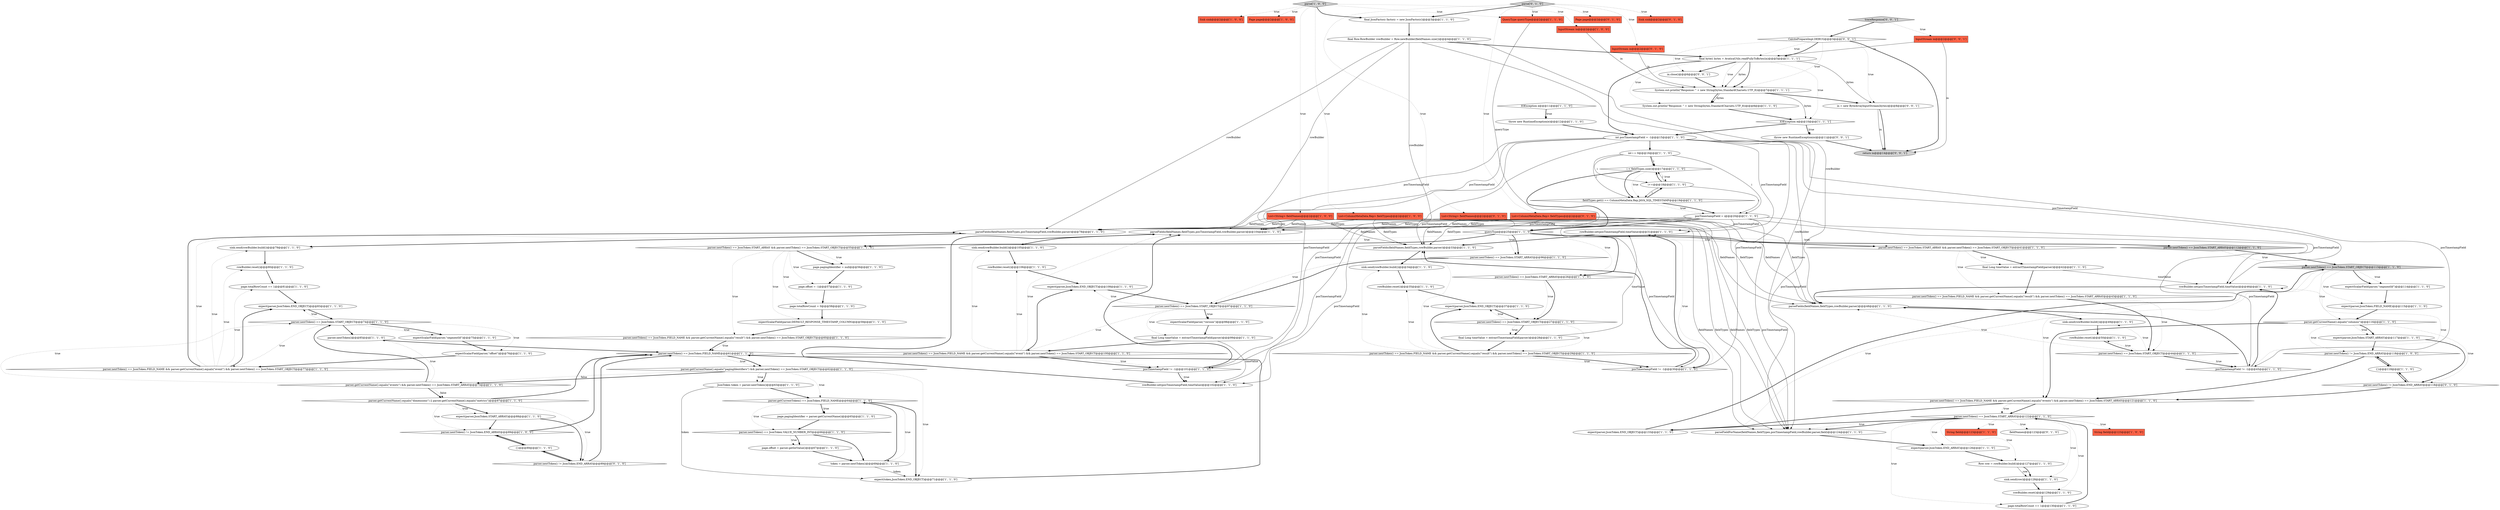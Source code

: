 digraph {
112 [style = filled, label = "CalcitePrepareImpl.DEBUG@@@3@@@['0', '0', '1']", fillcolor = white, shape = diamond image = "AAA0AAABBB3BBB"];
80 [style = filled, label = "Sink sink@@@2@@@['1', '0', '0']", fillcolor = tomato, shape = box image = "AAA0AAABBB1BBB"];
89 [style = filled, label = "final Row.RowBuilder rowBuilder = Row.newBuilder(fieldNames.size())@@@4@@@['1', '1', '0']", fillcolor = white, shape = ellipse image = "AAA0AAABBB1BBB"];
15 [style = filled, label = "rowBuilder.reset()@@@106@@@['1', '1', '0']", fillcolor = white, shape = ellipse image = "AAA0AAABBB1BBB"];
44 [style = filled, label = "page.offset = parser.getIntValue()@@@67@@@['1', '1', '0']", fillcolor = white, shape = ellipse image = "AAA0AAABBB1BBB"];
21 [style = filled, label = "parser.getCurrentToken() == JsonToken.FIELD_NAME@@@64@@@['1', '1', '0']", fillcolor = white, shape = diamond image = "AAA0AAABBB1BBB"];
51 [style = filled, label = "page.totalRowCount += 1@@@81@@@['1', '1', '0']", fillcolor = white, shape = ellipse image = "AAA0AAABBB1BBB"];
5 [style = filled, label = "final byte(( bytes = AvaticaUtils.readFullyToBytes(in)@@@5@@@['1', '1', '1']", fillcolor = white, shape = ellipse image = "AAA0AAABBB1BBB"];
6 [style = filled, label = "sink.send(rowBuilder.build())@@@34@@@['1', '1', '0']", fillcolor = white, shape = ellipse image = "AAA0AAABBB1BBB"];
4 [style = filled, label = "int i = 0@@@16@@@['1', '1', '0']", fillcolor = white, shape = ellipse image = "AAA0AAABBB1BBB"];
75 [style = filled, label = "String field@@@123@@@['1', '1', '0']", fillcolor = tomato, shape = box image = "AAA0AAABBB1BBB"];
33 [style = filled, label = "throw new RuntimeException(e)@@@12@@@['1', '1', '0']", fillcolor = white, shape = ellipse image = "AAA0AAABBB1BBB"];
102 [style = filled, label = "fieldNames@@@123@@@['0', '1', '0']", fillcolor = white, shape = ellipse image = "AAA0AAABBB2BBB"];
38 [style = filled, label = "rowBuilder.reset()@@@129@@@['1', '1', '0']", fillcolor = white, shape = ellipse image = "AAA0AAABBB1BBB"];
69 [style = filled, label = "rowBuilder.reset()@@@35@@@['1', '1', '0']", fillcolor = white, shape = ellipse image = "AAA0AAABBB1BBB"];
111 [style = filled, label = "traceResponse['0', '0', '1']", fillcolor = lightgray, shape = diamond image = "AAA0AAABBB3BBB"];
110 [style = filled, label = "return in@@@14@@@['0', '0', '1']", fillcolor = lightgray, shape = ellipse image = "AAA0AAABBB3BBB"];
48 [style = filled, label = "parser.nextToken() == JsonToken.FIELD_NAME && parser.getCurrentName().equals(\"result\") && parser.nextToken() == JsonToken.START_ARRAY@@@43@@@['1', '1', '0']", fillcolor = white, shape = diamond image = "AAA0AAABBB1BBB"];
20 [style = filled, label = "parser.nextToken() == JsonToken.START_OBJECT@@@27@@@['1', '1', '0']", fillcolor = white, shape = diamond image = "AAA0AAABBB1BBB"];
45 [style = filled, label = "Row row = rowBuilder.build()@@@127@@@['1', '1', '0']", fillcolor = white, shape = ellipse image = "AAA0AAABBB1BBB"];
115 [style = filled, label = "in.close()@@@6@@@['0', '0', '1']", fillcolor = white, shape = ellipse image = "AAA0AAABBB3BBB"];
40 [style = filled, label = "expectScalarField(parser,\"segmentId\")@@@75@@@['1', '1', '0']", fillcolor = white, shape = ellipse image = "AAA0AAABBB1BBB"];
7 [style = filled, label = "parseFields(fieldNames,fieldTypes,posTimestampField,rowBuilder,parser)@@@104@@@['1', '1', '0']", fillcolor = white, shape = ellipse image = "AAA0AAABBB1BBB"];
93 [style = filled, label = "rowBuilder.set(posTimestampField,timeValue)@@@31@@@['1', '1', '0']", fillcolor = white, shape = ellipse image = "AAA0AAABBB1BBB"];
68 [style = filled, label = "expect(parser,JsonToken.END_OBJECT)@@@83@@@['1', '1', '0']", fillcolor = white, shape = ellipse image = "AAA0AAABBB1BBB"];
107 [style = filled, label = "List<String> fieldNames@@@2@@@['0', '1', '0']", fillcolor = tomato, shape = box image = "AAA0AAABBB2BBB"];
56 [style = filled, label = "rowBuilder.set(posTimestampField,timeValue)@@@46@@@['1', '1', '0']", fillcolor = white, shape = ellipse image = "AAA0AAABBB1BBB"];
82 [style = filled, label = "parser.nextToken() == JsonToken.FIELD_NAME && parser.getCurrentName().equals(\"result\") && parser.nextToken() == JsonToken.START_OBJECT@@@29@@@['1', '1', '0']", fillcolor = white, shape = diamond image = "AAA0AAABBB1BBB"];
55 [style = filled, label = "parser.nextToken() == JsonToken.START_OBJECT@@@113@@@['1', '1', '0']", fillcolor = lightgray, shape = diamond image = "AAA0AAABBB1BBB"];
16 [style = filled, label = "rowBuilder.reset()@@@80@@@['1', '1', '0']", fillcolor = white, shape = ellipse image = "AAA0AAABBB1BBB"];
67 [style = filled, label = "posTimestampField = i@@@20@@@['1', '1', '0']", fillcolor = white, shape = ellipse image = "AAA0AAABBB1BBB"];
42 [style = filled, label = "parser.nextToken() != JsonToken.END_ARRAY@@@89@@@['1', '0', '0']", fillcolor = white, shape = diamond image = "AAA0AAABBB1BBB"];
73 [style = filled, label = "parser.getCurrentName().equals(\"columns\")@@@116@@@['1', '1', '0']", fillcolor = white, shape = diamond image = "AAA0AAABBB1BBB"];
14 [style = filled, label = "posTimestampField != -1@@@45@@@['1', '1', '0']", fillcolor = white, shape = diamond image = "AAA0AAABBB1BBB"];
46 [style = filled, label = "expect(parser,JsonToken.END_OBJECT)@@@37@@@['1', '1', '0']", fillcolor = white, shape = ellipse image = "AAA0AAABBB1BBB"];
95 [style = filled, label = "i < fieldTypes.size()@@@17@@@['1', '1', '0']", fillcolor = white, shape = diamond image = "AAA0AAABBB1BBB"];
105 [style = filled, label = "List<ColumnMetaData.Rep> fieldTypes@@@2@@@['0', '1', '0']", fillcolor = tomato, shape = box image = "AAA0AAABBB2BBB"];
41 [style = filled, label = "parseFields(fieldNames,fieldTypes,rowBuilder,parser)@@@33@@@['1', '1', '0']", fillcolor = white, shape = ellipse image = "AAA0AAABBB1BBB"];
47 [style = filled, label = "sink.send(rowBuilder.build())@@@49@@@['1', '1', '0']", fillcolor = white, shape = ellipse image = "AAA0AAABBB1BBB"];
18 [style = filled, label = "JsonToken token = parser.nextToken()@@@63@@@['1', '1', '0']", fillcolor = white, shape = ellipse image = "AAA0AAABBB1BBB"];
91 [style = filled, label = "parser.nextToken() == JsonToken.FIELD_NAME && parser.getCurrentName().equals(\"result\") && parser.nextToken() == JsonToken.START_OBJECT@@@60@@@['1', '1', '0']", fillcolor = white, shape = diamond image = "AAA0AAABBB1BBB"];
94 [style = filled, label = "int posTimestampField = -1@@@15@@@['1', '1', '0']", fillcolor = white, shape = ellipse image = "AAA0AAABBB1BBB"];
85 [style = filled, label = "parseFields(fieldNames,fieldTypes,posTimestampField,rowBuilder,parser)@@@78@@@['1', '1', '0']", fillcolor = white, shape = ellipse image = "AAA0AAABBB1BBB"];
31 [style = filled, label = "expect(parser,JsonToken.START_ARRAY)@@@88@@@['1', '1', '0']", fillcolor = white, shape = ellipse image = "AAA0AAABBB1BBB"];
22 [style = filled, label = "parser.nextToken() == JsonToken.START_ARRAY && parser.nextToken() == JsonToken.START_OBJECT@@@55@@@['1', '1', '0']", fillcolor = white, shape = diamond image = "AAA0AAABBB1BBB"];
100 [style = filled, label = "final Long timeValue = extractTimestampField(parser)@@@42@@@['1', '1', '0']", fillcolor = white, shape = ellipse image = "AAA0AAABBB1BBB"];
106 [style = filled, label = "Page page@@@2@@@['0', '1', '0']", fillcolor = tomato, shape = box image = "AAA0AAABBB2BBB"];
76 [style = filled, label = "parser.getCurrentName().equals(\"events\") && parser.nextToken() == JsonToken.START_ARRAY@@@73@@@['1', '1', '0']", fillcolor = white, shape = diamond image = "AAA0AAABBB1BBB"];
61 [style = filled, label = "parse['1', '0', '0']", fillcolor = lightgray, shape = diamond image = "AAA0AAABBB1BBB"];
10 [style = filled, label = "System.out.println(\"Response: \" + new String(bytes,StandardCharsets.UTF_8))@@@8@@@['1', '1', '0']", fillcolor = white, shape = ellipse image = "AAA0AAABBB1BBB"];
83 [style = filled, label = "i++@@@18@@@['1', '1', '0']", fillcolor = white, shape = ellipse image = "AAA0AAABBB1BBB"];
90 [style = filled, label = "parser.nextToken() == JsonToken.VALUE_NUMBER_INT@@@66@@@['1', '1', '0']", fillcolor = white, shape = diamond image = "AAA0AAABBB1BBB"];
49 [style = filled, label = "parser.nextToken() == JsonToken.START_OBJECT@@@44@@@['1', '1', '0']", fillcolor = white, shape = diamond image = "AAA0AAABBB1BBB"];
78 [style = filled, label = "parser.nextToken() == JsonToken.FIELD_NAME@@@61@@@['1', '1', '0']", fillcolor = white, shape = diamond image = "AAA0AAABBB1BBB"];
114 [style = filled, label = "throw new RuntimeException(e)@@@11@@@['0', '0', '1']", fillcolor = white, shape = ellipse image = "AAA0AAABBB3BBB"];
96 [style = filled, label = "expectScalarField(parser,DEFAULT_RESPONSE_TIMESTAMP_COLUMN)@@@59@@@['1', '1', '0']", fillcolor = white, shape = ellipse image = "AAA0AAABBB1BBB"];
32 [style = filled, label = "InputStream in@@@2@@@['1', '0', '0']", fillcolor = tomato, shape = box image = "AAA0AAABBB1BBB"];
99 [style = filled, label = "expect(parser,JsonToken.FIELD_NAME)@@@115@@@['1', '1', '0']", fillcolor = white, shape = ellipse image = "AAA0AAABBB1BBB"];
28 [style = filled, label = "rowBuilder.reset()@@@50@@@['1', '1', '0']", fillcolor = white, shape = ellipse image = "AAA0AAABBB1BBB"];
17 [style = filled, label = "parser.nextToken() == JsonToken.START_ARRAY@@@26@@@['1', '1', '0']", fillcolor = white, shape = diamond image = "AAA0AAABBB1BBB"];
52 [style = filled, label = "queryType@@@25@@@['1', '1', '0']", fillcolor = white, shape = diamond image = "AAA0AAABBB1BBB"];
57 [style = filled, label = "sink.send(rowBuilder.build())@@@79@@@['1', '1', '0']", fillcolor = white, shape = ellipse image = "AAA0AAABBB1BBB"];
63 [style = filled, label = "List<String> fieldNames@@@2@@@['1', '0', '0']", fillcolor = tomato, shape = box image = "AAA0AAABBB1BBB"];
24 [style = filled, label = "Page page@@@2@@@['1', '0', '0']", fillcolor = tomato, shape = box image = "AAA0AAABBB1BBB"];
3 [style = filled, label = "page.totalRowCount += 1@@@130@@@['1', '1', '0']", fillcolor = white, shape = ellipse image = "AAA0AAABBB1BBB"];
35 [style = filled, label = "expectScalarField(parser,\"version\")@@@98@@@['1', '1', '0']", fillcolor = white, shape = ellipse image = "AAA0AAABBB1BBB"];
77 [style = filled, label = "{}@@@89@@@['1', '1', '0']", fillcolor = white, shape = ellipse image = "AAA0AAABBB1BBB"];
43 [style = filled, label = "token = parser.nextToken()@@@69@@@['1', '1', '0']", fillcolor = white, shape = ellipse image = "AAA0AAABBB1BBB"];
72 [style = filled, label = "IOException e@@@10@@@['1', '1', '1']", fillcolor = white, shape = diamond image = "AAA0AAABBB1BBB"];
101 [style = filled, label = "InputStream in@@@2@@@['0', '1', '0']", fillcolor = tomato, shape = box image = "AAA0AAABBB2BBB"];
64 [style = filled, label = "System.out.println(\"Response: \" + new String(bytes,StandardCharsets.UTF_8))@@@7@@@['1', '1', '1']", fillcolor = white, shape = ellipse image = "AAA0AAABBB1BBB"];
87 [style = filled, label = "rowBuilder.set(posTimestampField,timeValue)@@@102@@@['1', '1', '0']", fillcolor = white, shape = ellipse image = "AAA0AAABBB1BBB"];
50 [style = filled, label = "parser.nextToken() == JsonToken.START_ARRAY@@@112@@@['1', '1', '0']", fillcolor = lightgray, shape = diamond image = "AAA0AAABBB1BBB"];
104 [style = filled, label = "parser.nextToken() != JsonToken.END_ARRAY@@@89@@@['0', '1', '0']", fillcolor = white, shape = diamond image = "AAA0AAABBB2BBB"];
116 [style = filled, label = "InputStream in@@@2@@@['0', '0', '1']", fillcolor = tomato, shape = box image = "AAA0AAABBB3BBB"];
26 [style = filled, label = "parser.nextToken() == JsonToken.FIELD_NAME && parser.getCurrentName().equals(\"event\") && parser.nextToken() == JsonToken.START_OBJECT@@@100@@@['1', '1', '0']", fillcolor = white, shape = diamond image = "AAA0AAABBB1BBB"];
74 [style = filled, label = "expect(parser,JsonToken.END_ARRAY)@@@126@@@['1', '1', '0']", fillcolor = white, shape = ellipse image = "AAA0AAABBB1BBB"];
30 [style = filled, label = "parser.nextToken()@@@85@@@['1', '1', '0']", fillcolor = white, shape = ellipse image = "AAA0AAABBB1BBB"];
27 [style = filled, label = "expect(parser,JsonToken.END_OBJECT)@@@108@@@['1', '1', '0']", fillcolor = white, shape = ellipse image = "AAA0AAABBB1BBB"];
19 [style = filled, label = "expectScalarField(parser,\"segmentId\")@@@114@@@['1', '1', '0']", fillcolor = white, shape = ellipse image = "AAA0AAABBB1BBB"];
25 [style = filled, label = "parser.nextToken() != JsonToken.END_ARRAY@@@118@@@['1', '0', '0']", fillcolor = white, shape = diamond image = "AAA0AAABBB1BBB"];
98 [style = filled, label = "sink.send(rowBuilder.build())@@@105@@@['1', '1', '0']", fillcolor = white, shape = ellipse image = "AAA0AAABBB1BBB"];
84 [style = filled, label = "page.totalRowCount = 0@@@58@@@['1', '1', '0']", fillcolor = white, shape = ellipse image = "AAA0AAABBB1BBB"];
58 [style = filled, label = "expect(token,JsonToken.END_OBJECT)@@@71@@@['1', '1', '0']", fillcolor = white, shape = ellipse image = "AAA0AAABBB1BBB"];
79 [style = filled, label = "parser.nextToken() == JsonToken.START_ARRAY && parser.nextToken() == JsonToken.START_OBJECT@@@41@@@['1', '1', '0']", fillcolor = white, shape = diamond image = "AAA0AAABBB1BBB"];
9 [style = filled, label = "page.pagingIdentifier = parser.getCurrentName()@@@65@@@['1', '1', '0']", fillcolor = white, shape = ellipse image = "AAA0AAABBB1BBB"];
65 [style = filled, label = "parser.getCurrentName().equals(\"pagingIdentifiers\") && parser.nextToken() == JsonToken.START_OBJECT@@@62@@@['1', '1', '0']", fillcolor = white, shape = diamond image = "AAA0AAABBB1BBB"];
108 [style = filled, label = "parse['0', '1', '0']", fillcolor = lightgray, shape = diamond image = "AAA0AAABBB2BBB"];
1 [style = filled, label = "List<ColumnMetaData.Rep> fieldTypes@@@2@@@['1', '0', '0']", fillcolor = tomato, shape = box image = "AAA0AAABBB1BBB"];
12 [style = filled, label = "page.pagingIdentifier = null@@@56@@@['1', '1', '0']", fillcolor = white, shape = ellipse image = "AAA0AAABBB1BBB"];
39 [style = filled, label = "final JsonFactory factory = new JsonFactory()@@@3@@@['1', '1', '0']", fillcolor = white, shape = ellipse image = "AAA0AAABBB1BBB"];
11 [style = filled, label = "parser.nextToken() == JsonToken.FIELD_NAME && parser.getCurrentName().equals(\"event\") && parser.nextToken() == JsonToken.START_OBJECT@@@77@@@['1', '1', '0']", fillcolor = white, shape = diamond image = "AAA0AAABBB1BBB"];
97 [style = filled, label = "parser.getCurrentName().equals(\"dimensions\") || parser.getCurrentName().equals(\"metrics\")@@@87@@@['1', '1', '0']", fillcolor = white, shape = diamond image = "AAA0AAABBB1BBB"];
36 [style = filled, label = "posTimestampField != -1@@@30@@@['1', '1', '0']", fillcolor = white, shape = diamond image = "AAA0AAABBB1BBB"];
66 [style = filled, label = "parser.nextToken() == JsonToken.START_ARRAY@@@96@@@['1', '1', '0']", fillcolor = white, shape = diamond image = "AAA0AAABBB1BBB"];
113 [style = filled, label = "in = new ByteArrayInputStream(bytes)@@@8@@@['0', '0', '1']", fillcolor = white, shape = ellipse image = "AAA0AAABBB3BBB"];
8 [style = filled, label = "parser.nextToken() == JsonToken.START_OBJECT@@@97@@@['1', '1', '0']", fillcolor = white, shape = diamond image = "AAA0AAABBB1BBB"];
70 [style = filled, label = "parser.nextToken() == JsonToken.START_ARRAY@@@122@@@['1', '1', '0']", fillcolor = white, shape = diamond image = "AAA0AAABBB1BBB"];
0 [style = filled, label = "expectScalarField(parser,\"offset\")@@@76@@@['1', '1', '0']", fillcolor = white, shape = ellipse image = "AAA0AAABBB1BBB"];
81 [style = filled, label = "sink.send(row)@@@128@@@['1', '1', '0']", fillcolor = white, shape = ellipse image = "AAA0AAABBB1BBB"];
62 [style = filled, label = "fieldTypes.get(i) == ColumnMetaData.Rep.JAVA_SQL_TIMESTAMP@@@19@@@['1', '1', '0']", fillcolor = white, shape = diamond image = "AAA0AAABBB1BBB"];
13 [style = filled, label = "parseFieldForName(fieldNames,fieldTypes,posTimestampField,rowBuilder,parser,field)@@@124@@@['1', '1', '0']", fillcolor = white, shape = ellipse image = "AAA0AAABBB1BBB"];
60 [style = filled, label = "final Long timeValue = extractTimestampField(parser)@@@99@@@['1', '1', '0']", fillcolor = white, shape = ellipse image = "AAA0AAABBB1BBB"];
88 [style = filled, label = "page.offset = -1@@@57@@@['1', '1', '0']", fillcolor = white, shape = ellipse image = "AAA0AAABBB1BBB"];
103 [style = filled, label = "parser.nextToken() != JsonToken.END_ARRAY@@@118@@@['0', '1', '0']", fillcolor = white, shape = diamond image = "AAA0AAABBB2BBB"];
92 [style = filled, label = "QueryType queryType@@@2@@@['1', '1', '0']", fillcolor = tomato, shape = box image = "AAA0AAABBB1BBB"];
53 [style = filled, label = "String field@@@123@@@['1', '0', '0']", fillcolor = tomato, shape = box image = "AAA0AAABBB1BBB"];
34 [style = filled, label = "{}@@@118@@@['1', '1', '0']", fillcolor = white, shape = ellipse image = "AAA0AAABBB1BBB"];
71 [style = filled, label = "expect(parser,JsonToken.START_ARRAY)@@@117@@@['1', '1', '0']", fillcolor = white, shape = ellipse image = "AAA0AAABBB1BBB"];
37 [style = filled, label = "final Long timeValue = extractTimestampField(parser)@@@28@@@['1', '1', '0']", fillcolor = white, shape = ellipse image = "AAA0AAABBB1BBB"];
23 [style = filled, label = "posTimestampField != -1@@@101@@@['1', '1', '0']", fillcolor = white, shape = diamond image = "AAA0AAABBB1BBB"];
2 [style = filled, label = "parser.nextToken() == JsonToken.START_OBJECT@@@74@@@['1', '1', '0']", fillcolor = white, shape = diamond image = "AAA0AAABBB1BBB"];
54 [style = filled, label = "expect(parser,JsonToken.END_OBJECT)@@@133@@@['1', '1', '0']", fillcolor = white, shape = ellipse image = "AAA0AAABBB1BBB"];
29 [style = filled, label = "IOException e@@@11@@@['1', '1', '0']", fillcolor = white, shape = diamond image = "AAA0AAABBB1BBB"];
86 [style = filled, label = "parseFields(fieldNames,fieldTypes,rowBuilder,parser)@@@48@@@['1', '1', '0']", fillcolor = white, shape = ellipse image = "AAA0AAABBB1BBB"];
109 [style = filled, label = "Sink sink@@@2@@@['0', '1', '0']", fillcolor = tomato, shape = box image = "AAA0AAABBB2BBB"];
59 [style = filled, label = "parser.nextToken() == JsonToken.FIELD_NAME && parser.getCurrentName().equals(\"events\") && parser.nextToken() == JsonToken.START_ARRAY@@@121@@@['1', '1', '0']", fillcolor = white, shape = diamond image = "AAA0AAABBB1BBB"];
26->15 [style = dotted, label="true"];
103->59 [style = bold, label=""];
91->78 [style = dotted, label="true"];
14->86 [style = bold, label=""];
104->77 [style = bold, label=""];
20->37 [style = bold, label=""];
13->74 [style = bold, label=""];
62->83 [style = bold, label=""];
105->13 [style = solid, label="fieldTypes"];
107->86 [style = solid, label="fieldNames"];
49->28 [style = dotted, label="true"];
22->96 [style = dotted, label="true"];
55->73 [style = dotted, label="true"];
8->35 [style = bold, label=""];
23->87 [style = dotted, label="true"];
51->68 [style = bold, label=""];
52->79 [style = dotted, label="true"];
100->48 [style = bold, label=""];
26->7 [style = dotted, label="true"];
105->86 [style = solid, label="fieldTypes"];
61->80 [style = dotted, label="true"];
111->116 [style = dotted, label="true"];
112->115 [style = dotted, label="true"];
5->115 [style = bold, label=""];
26->98 [style = dotted, label="true"];
39->89 [style = bold, label=""];
52->17 [style = bold, label=""];
4->83 [style = solid, label="i"];
26->23 [style = dotted, label="true"];
95->52 [style = bold, label=""];
21->43 [style = dotted, label="true"];
32->64 [style = solid, label="in"];
72->114 [style = dotted, label="true"];
64->113 [style = bold, label=""];
1->41 [style = solid, label="fieldTypes"];
28->49 [style = bold, label=""];
63->13 [style = solid, label="fieldNames"];
105->7 [style = solid, label="fieldTypes"];
113->110 [style = solid, label="in"];
65->18 [style = bold, label=""];
5->64 [style = dotted, label="true"];
67->13 [style = solid, label="posTimestampField"];
64->10 [style = bold, label=""];
52->22 [style = bold, label=""];
11->85 [style = dotted, label="true"];
8->26 [style = dotted, label="true"];
94->93 [style = solid, label="posTimestampField"];
107->13 [style = solid, label="fieldNames"];
17->20 [style = dotted, label="true"];
89->86 [style = solid, label="rowBuilder"];
12->88 [style = bold, label=""];
90->44 [style = bold, label=""];
108->39 [style = bold, label=""];
82->69 [style = dotted, label="true"];
11->57 [style = dotted, label="true"];
89->85 [style = solid, label="rowBuilder"];
79->100 [style = bold, label=""];
105->41 [style = solid, label="fieldTypes"];
88->84 [style = bold, label=""];
79->48 [style = dotted, label="true"];
18->21 [style = bold, label=""];
26->23 [style = bold, label=""];
112->110 [style = bold, label=""];
30->78 [style = bold, label=""];
70->3 [style = dotted, label="true"];
31->104 [style = bold, label=""];
62->67 [style = bold, label=""];
34->25 [style = bold, label=""];
94->14 [style = solid, label="posTimestampField"];
87->7 [style = bold, label=""];
22->88 [style = dotted, label="true"];
65->18 [style = dotted, label="true"];
14->56 [style = bold, label=""];
107->7 [style = solid, label="fieldNames"];
29->33 [style = bold, label=""];
93->41 [style = bold, label=""];
59->70 [style = dotted, label="true"];
99->73 [style = bold, label=""];
18->58 [style = solid, label="token"];
113->110 [style = bold, label=""];
6->69 [style = bold, label=""];
84->96 [style = bold, label=""];
61->24 [style = dotted, label="true"];
64->10 [style = solid, label="bytes"];
89->7 [style = solid, label="rowBuilder"];
44->43 [style = bold, label=""];
77->104 [style = bold, label=""];
64->72 [style = solid, label="bytes"];
3->70 [style = bold, label=""];
5->10 [style = dotted, label="true"];
20->37 [style = dotted, label="true"];
8->27 [style = dotted, label="true"];
40->0 [style = bold, label=""];
65->58 [style = dotted, label="true"];
83->95 [style = bold, label=""];
65->21 [style = dotted, label="true"];
19->99 [style = bold, label=""];
52->66 [style = dotted, label="true"];
61->92 [style = dotted, label="true"];
10->72 [style = bold, label=""];
25->34 [style = bold, label=""];
52->79 [style = bold, label=""];
90->43 [style = bold, label=""];
61->32 [style = dotted, label="true"];
97->31 [style = bold, label=""];
83->62 [style = solid, label="i"];
21->58 [style = bold, label=""];
105->85 [style = solid, label="fieldTypes"];
61->39 [style = bold, label=""];
79->100 [style = dotted, label="true"];
0->11 [style = bold, label=""];
50->55 [style = bold, label=""];
37->93 [style = solid, label="timeValue"];
71->25 [style = bold, label=""];
70->13 [style = dotted, label="true"];
94->56 [style = solid, label="posTimestampField"];
73->71 [style = dotted, label="true"];
1->13 [style = solid, label="fieldTypes"];
67->52 [style = bold, label=""];
36->41 [style = bold, label=""];
27->8 [style = bold, label=""];
81->38 [style = bold, label=""];
76->97 [style = bold, label=""];
11->16 [style = dotted, label="true"];
73->103 [style = dotted, label="true"];
67->87 [style = solid, label="posTimestampField"];
47->28 [style = bold, label=""];
76->30 [style = dotted, label="true"];
76->2 [style = dotted, label="true"];
67->56 [style = solid, label="posTimestampField"];
90->44 [style = dotted, label="true"];
69->46 [style = bold, label=""];
63->85 [style = solid, label="fieldNames"];
11->68 [style = bold, label=""];
70->102 [style = dotted, label="true"];
50->55 [style = dotted, label="true"];
66->8 [style = dotted, label="true"];
103->34 [style = bold, label=""];
4->62 [style = solid, label="i"];
45->81 [style = solid, label="row"];
52->22 [style = dotted, label="true"];
49->86 [style = dotted, label="true"];
89->41 [style = solid, label="rowBuilder"];
49->14 [style = bold, label=""];
65->76 [style = dotted, label="false"];
37->82 [style = bold, label=""];
94->23 [style = solid, label="posTimestampField"];
46->20 [style = bold, label=""];
63->7 [style = solid, label="fieldNames"];
107->85 [style = solid, label="fieldNames"];
82->41 [style = dotted, label="true"];
108->92 [style = dotted, label="true"];
94->7 [style = solid, label="posTimestampField"];
70->54 [style = bold, label=""];
8->60 [style = dotted, label="true"];
5->113 [style = solid, label="bytes"];
5->64 [style = solid, label="bytes"];
21->9 [style = dotted, label="true"];
5->64 [style = bold, label=""];
5->94 [style = bold, label=""];
89->13 [style = solid, label="rowBuilder"];
4->67 [style = solid, label="i"];
101->64 [style = solid, label="in"];
96->91 [style = bold, label=""];
116->110 [style = solid, label="in"];
76->2 [style = bold, label=""];
42->78 [style = bold, label=""];
67->93 [style = solid, label="posTimestampField"];
7->98 [style = bold, label=""];
48->49 [style = dotted, label="true"];
59->54 [style = bold, label=""];
55->99 [style = dotted, label="true"];
17->20 [style = bold, label=""];
22->91 [style = dotted, label="true"];
78->65 [style = dotted, label="true"];
76->97 [style = dotted, label="false"];
55->54 [style = dotted, label="true"];
70->45 [style = dotted, label="true"];
70->53 [style = dotted, label="true"];
16->51 [style = bold, label=""];
82->46 [style = bold, label=""];
1->86 [style = solid, label="fieldTypes"];
73->71 [style = bold, label=""];
55->19 [style = dotted, label="true"];
20->46 [style = dotted, label="true"];
60->26 [style = bold, label=""];
33->94 [style = bold, label=""];
97->78 [style = bold, label=""];
82->36 [style = dotted, label="true"];
72->114 [style = bold, label=""];
73->25 [style = dotted, label="true"];
67->36 [style = solid, label="posTimestampField"];
85->57 [style = bold, label=""];
83->67 [style = solid, label="i"];
61->1 [style = dotted, label="true"];
67->23 [style = solid, label="posTimestampField"];
67->14 [style = solid, label="posTimestampField"];
92->52 [style = solid, label="queryType"];
112->5 [style = dotted, label="true"];
21->9 [style = bold, label=""];
21->90 [style = dotted, label="true"];
4->95 [style = bold, label=""];
22->12 [style = dotted, label="true"];
22->12 [style = bold, label=""];
70->75 [style = dotted, label="true"];
1->7 [style = solid, label="fieldTypes"];
14->56 [style = dotted, label="true"];
43->58 [style = solid, label="token"];
45->81 [style = bold, label=""];
108->105 [style = dotted, label="true"];
82->6 [style = dotted, label="true"];
116->5 [style = solid, label="in"];
108->107 [style = dotted, label="true"];
1->85 [style = solid, label="fieldTypes"];
2->40 [style = dotted, label="true"];
62->67 [style = dotted, label="true"];
70->81 [style = dotted, label="true"];
91->78 [style = bold, label=""];
2->11 [style = dotted, label="true"];
70->38 [style = dotted, label="true"];
98->15 [style = bold, label=""];
48->49 [style = bold, label=""];
54->55 [style = bold, label=""];
72->94 [style = bold, label=""];
107->41 [style = solid, label="fieldNames"];
11->85 [style = bold, label=""];
41->6 [style = bold, label=""];
22->84 [style = dotted, label="true"];
52->50 [style = dotted, label="true"];
86->47 [style = bold, label=""];
94->87 [style = solid, label="posTimestampField"];
68->2 [style = bold, label=""];
36->93 [style = bold, label=""];
25->59 [style = bold, label=""];
108->101 [style = dotted, label="true"];
94->4 [style = bold, label=""];
104->78 [style = bold, label=""];
9->90 [style = bold, label=""];
4->95 [style = solid, label="i"];
52->17 [style = dotted, label="true"];
112->64 [style = dotted, label="true"];
65->76 [style = bold, label=""];
11->51 [style = dotted, label="true"];
56->86 [style = bold, label=""];
5->72 [style = dotted, label="true"];
52->66 [style = bold, label=""];
52->50 [style = bold, label=""];
82->36 [style = bold, label=""];
66->8 [style = bold, label=""];
60->87 [style = solid, label="timeValue"];
63->86 [style = solid, label="fieldNames"];
26->27 [style = bold, label=""];
36->93 [style = dotted, label="true"];
74->45 [style = bold, label=""];
108->109 [style = dotted, label="true"];
20->82 [style = dotted, label="true"];
95->62 [style = bold, label=""];
100->56 [style = solid, label="timeValue"];
63->41 [style = solid, label="fieldNames"];
78->65 [style = bold, label=""];
43->21 [style = bold, label=""];
15->27 [style = bold, label=""];
55->59 [style = dotted, label="true"];
31->42 [style = bold, label=""];
34->103 [style = bold, label=""];
38->3 [style = bold, label=""];
8->35 [style = dotted, label="true"];
95->62 [style = dotted, label="true"];
23->87 [style = bold, label=""];
70->13 [style = bold, label=""];
61->63 [style = dotted, label="true"];
112->113 [style = dotted, label="true"];
57->16 [style = bold, label=""];
97->104 [style = dotted, label="true"];
59->70 [style = bold, label=""];
58->78 [style = bold, label=""];
2->40 [style = bold, label=""];
115->64 [style = bold, label=""];
2->68 [style = dotted, label="true"];
23->7 [style = bold, label=""];
35->60 [style = bold, label=""];
2->30 [style = bold, label=""];
108->106 [style = dotted, label="true"];
97->31 [style = dotted, label="true"];
29->33 [style = dotted, label="true"];
94->36 [style = solid, label="posTimestampField"];
94->13 [style = solid, label="posTimestampField"];
67->85 [style = solid, label="posTimestampField"];
71->103 [style = bold, label=""];
95->83 [style = dotted, label="true"];
49->14 [style = dotted, label="true"];
89->5 [style = bold, label=""];
49->47 [style = dotted, label="true"];
73->59 [style = bold, label=""];
114->110 [style = bold, label=""];
83->95 [style = solid, label="i"];
94->85 [style = solid, label="posTimestampField"];
112->5 [style = bold, label=""];
42->77 [style = bold, label=""];
111->112 [style = bold, label=""];
77->42 [style = bold, label=""];
55->19 [style = bold, label=""];
97->42 [style = dotted, label="true"];
67->7 [style = solid, label="posTimestampField"];
2->0 [style = dotted, label="true"];
70->74 [style = dotted, label="true"];
}
